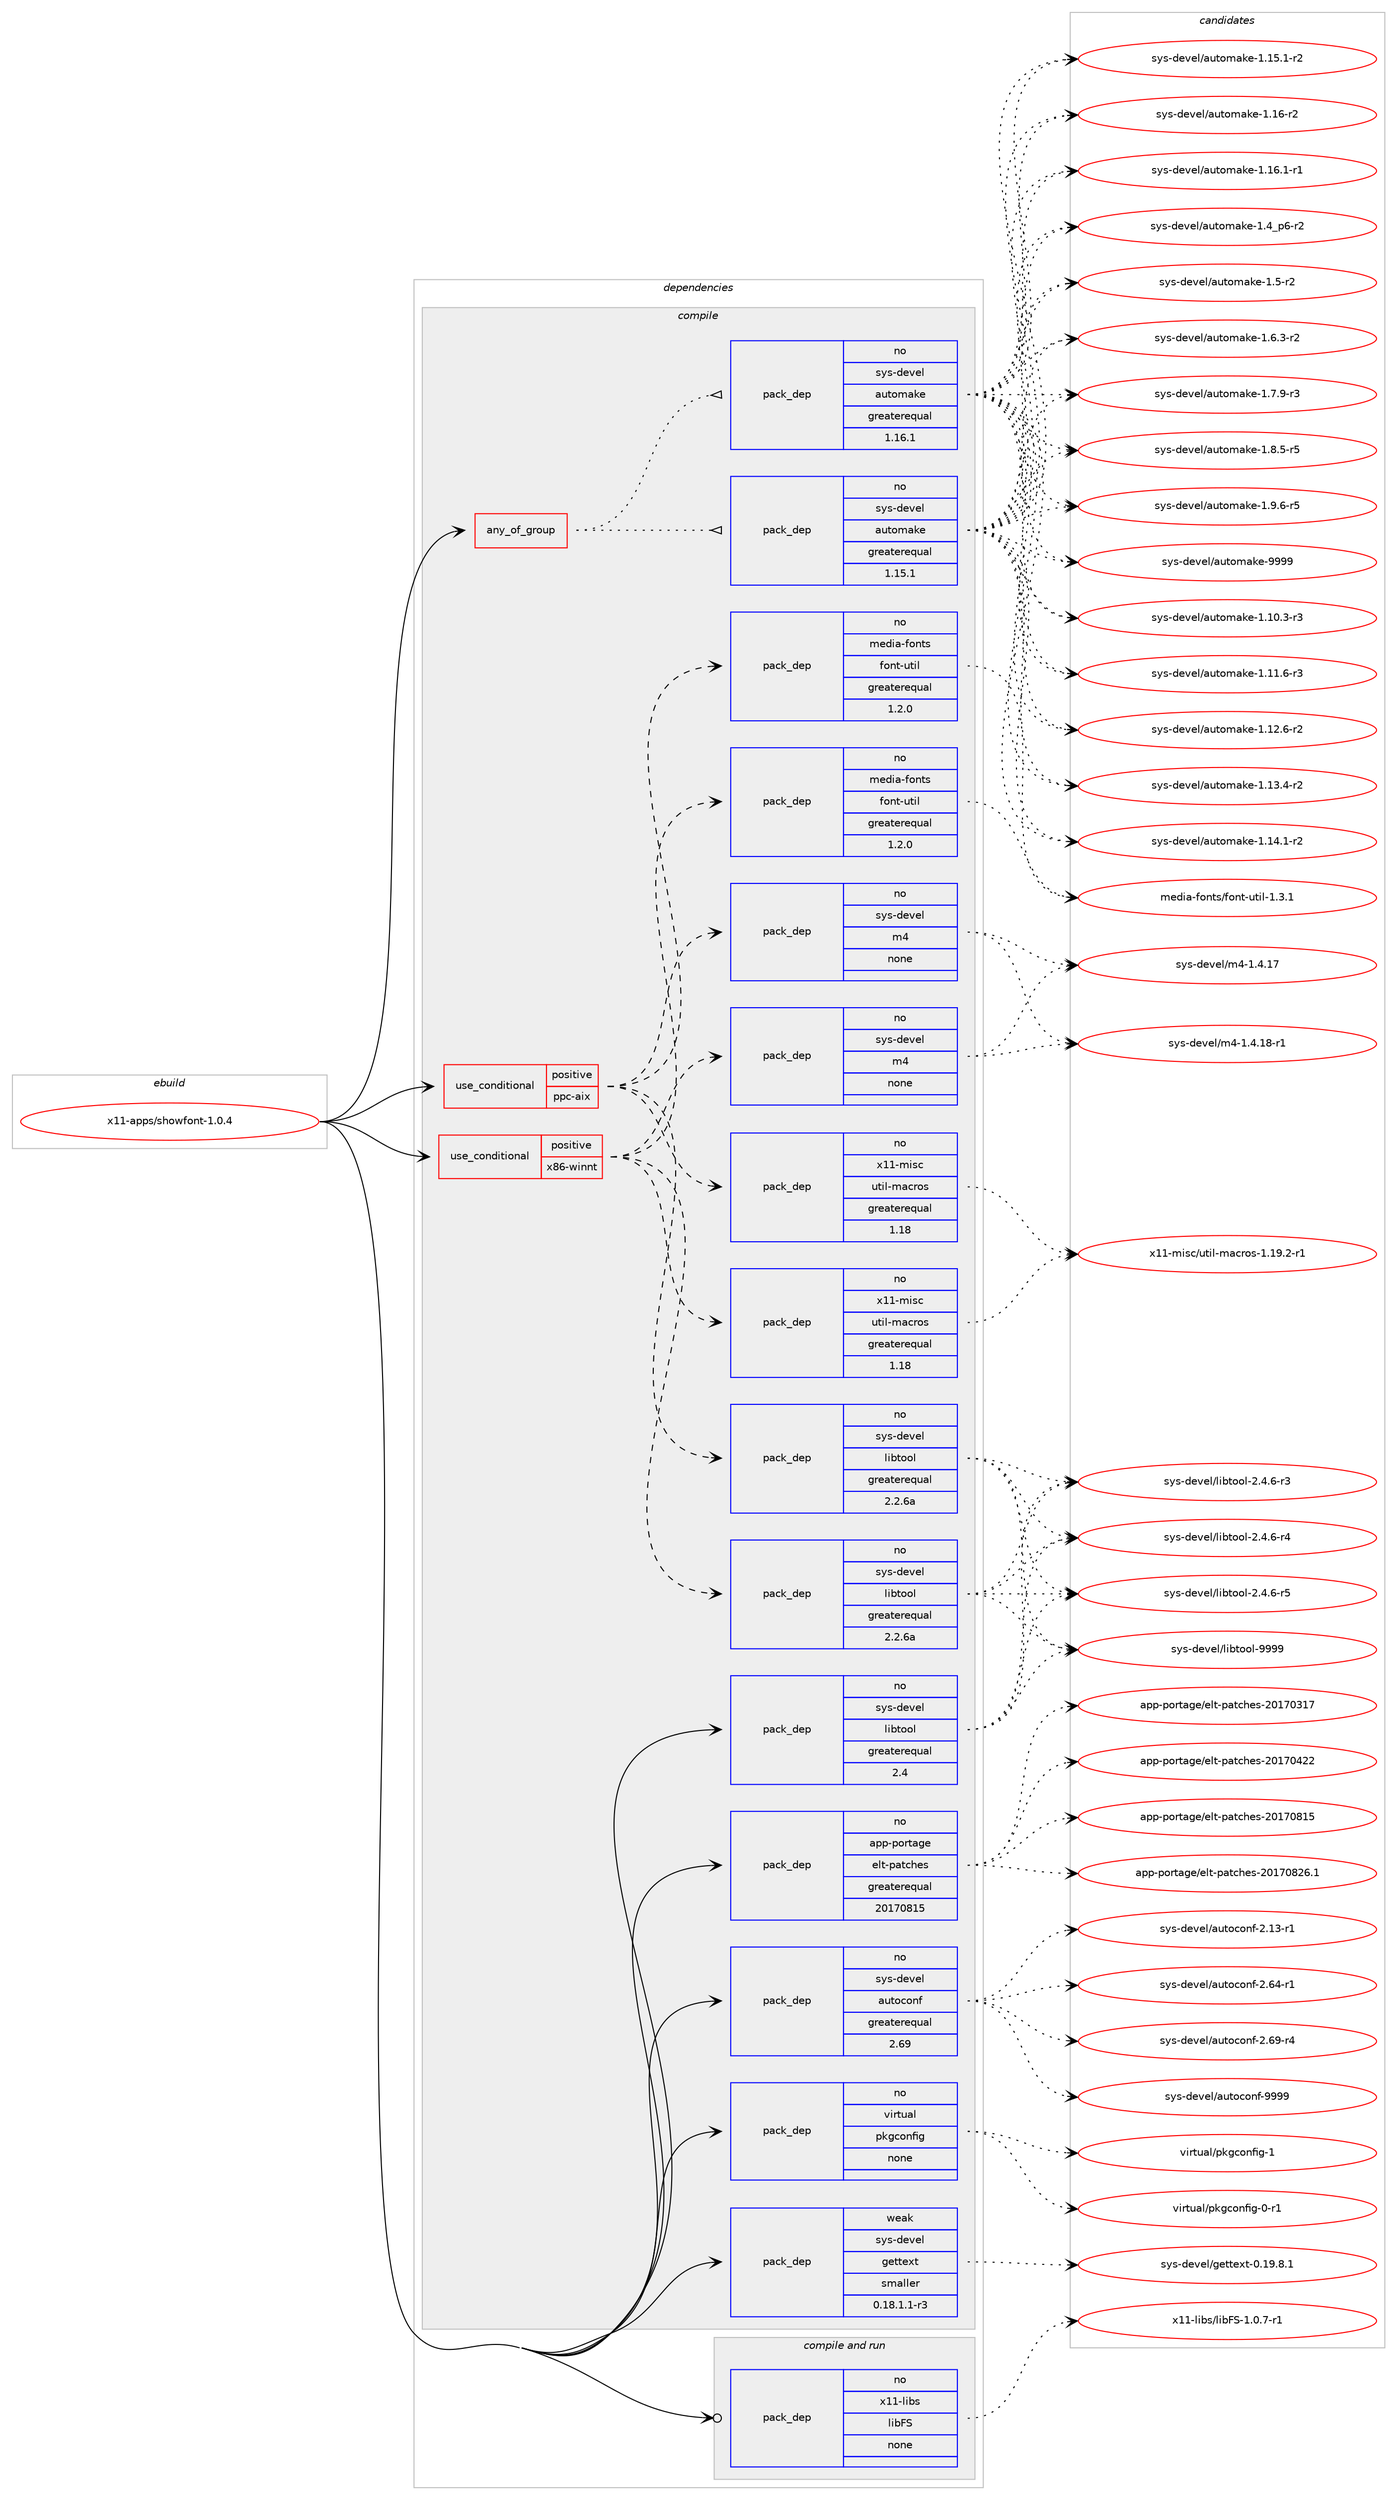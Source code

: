 digraph prolog {

# *************
# Graph options
# *************

newrank=true;
concentrate=true;
compound=true;
graph [rankdir=LR,fontname=Helvetica,fontsize=10,ranksep=1.5];#, ranksep=2.5, nodesep=0.2];
edge  [arrowhead=vee];
node  [fontname=Helvetica,fontsize=10];

# **********
# The ebuild
# **********

subgraph cluster_leftcol {
color=gray;
rank=same;
label=<<i>ebuild</i>>;
id [label="x11-apps/showfont-1.0.4", color=red, width=4, href="../x11-apps/showfont-1.0.4.svg"];
}

# ****************
# The dependencies
# ****************

subgraph cluster_midcol {
color=gray;
label=<<i>dependencies</i>>;
subgraph cluster_compile {
fillcolor="#eeeeee";
style=filled;
label=<<i>compile</i>>;
subgraph any28353 {
dependency1753814 [label=<<TABLE BORDER="0" CELLBORDER="1" CELLSPACING="0" CELLPADDING="4"><TR><TD CELLPADDING="10">any_of_group</TD></TR></TABLE>>, shape=none, color=red];subgraph pack1259168 {
dependency1753815 [label=<<TABLE BORDER="0" CELLBORDER="1" CELLSPACING="0" CELLPADDING="4" WIDTH="220"><TR><TD ROWSPAN="6" CELLPADDING="30">pack_dep</TD></TR><TR><TD WIDTH="110">no</TD></TR><TR><TD>sys-devel</TD></TR><TR><TD>automake</TD></TR><TR><TD>greaterequal</TD></TR><TR><TD>1.16.1</TD></TR></TABLE>>, shape=none, color=blue];
}
dependency1753814:e -> dependency1753815:w [weight=20,style="dotted",arrowhead="oinv"];
subgraph pack1259169 {
dependency1753816 [label=<<TABLE BORDER="0" CELLBORDER="1" CELLSPACING="0" CELLPADDING="4" WIDTH="220"><TR><TD ROWSPAN="6" CELLPADDING="30">pack_dep</TD></TR><TR><TD WIDTH="110">no</TD></TR><TR><TD>sys-devel</TD></TR><TR><TD>automake</TD></TR><TR><TD>greaterequal</TD></TR><TR><TD>1.15.1</TD></TR></TABLE>>, shape=none, color=blue];
}
dependency1753814:e -> dependency1753816:w [weight=20,style="dotted",arrowhead="oinv"];
}
id:e -> dependency1753814:w [weight=20,style="solid",arrowhead="vee"];
subgraph cond465290 {
dependency1753817 [label=<<TABLE BORDER="0" CELLBORDER="1" CELLSPACING="0" CELLPADDING="4"><TR><TD ROWSPAN="3" CELLPADDING="10">use_conditional</TD></TR><TR><TD>positive</TD></TR><TR><TD>ppc-aix</TD></TR></TABLE>>, shape=none, color=red];
subgraph pack1259170 {
dependency1753818 [label=<<TABLE BORDER="0" CELLBORDER="1" CELLSPACING="0" CELLPADDING="4" WIDTH="220"><TR><TD ROWSPAN="6" CELLPADDING="30">pack_dep</TD></TR><TR><TD WIDTH="110">no</TD></TR><TR><TD>sys-devel</TD></TR><TR><TD>libtool</TD></TR><TR><TD>greaterequal</TD></TR><TR><TD>2.2.6a</TD></TR></TABLE>>, shape=none, color=blue];
}
dependency1753817:e -> dependency1753818:w [weight=20,style="dashed",arrowhead="vee"];
subgraph pack1259171 {
dependency1753819 [label=<<TABLE BORDER="0" CELLBORDER="1" CELLSPACING="0" CELLPADDING="4" WIDTH="220"><TR><TD ROWSPAN="6" CELLPADDING="30">pack_dep</TD></TR><TR><TD WIDTH="110">no</TD></TR><TR><TD>sys-devel</TD></TR><TR><TD>m4</TD></TR><TR><TD>none</TD></TR><TR><TD></TD></TR></TABLE>>, shape=none, color=blue];
}
dependency1753817:e -> dependency1753819:w [weight=20,style="dashed",arrowhead="vee"];
subgraph pack1259172 {
dependency1753820 [label=<<TABLE BORDER="0" CELLBORDER="1" CELLSPACING="0" CELLPADDING="4" WIDTH="220"><TR><TD ROWSPAN="6" CELLPADDING="30">pack_dep</TD></TR><TR><TD WIDTH="110">no</TD></TR><TR><TD>x11-misc</TD></TR><TR><TD>util-macros</TD></TR><TR><TD>greaterequal</TD></TR><TR><TD>1.18</TD></TR></TABLE>>, shape=none, color=blue];
}
dependency1753817:e -> dependency1753820:w [weight=20,style="dashed",arrowhead="vee"];
subgraph pack1259173 {
dependency1753821 [label=<<TABLE BORDER="0" CELLBORDER="1" CELLSPACING="0" CELLPADDING="4" WIDTH="220"><TR><TD ROWSPAN="6" CELLPADDING="30">pack_dep</TD></TR><TR><TD WIDTH="110">no</TD></TR><TR><TD>media-fonts</TD></TR><TR><TD>font-util</TD></TR><TR><TD>greaterequal</TD></TR><TR><TD>1.2.0</TD></TR></TABLE>>, shape=none, color=blue];
}
dependency1753817:e -> dependency1753821:w [weight=20,style="dashed",arrowhead="vee"];
}
id:e -> dependency1753817:w [weight=20,style="solid",arrowhead="vee"];
subgraph cond465291 {
dependency1753822 [label=<<TABLE BORDER="0" CELLBORDER="1" CELLSPACING="0" CELLPADDING="4"><TR><TD ROWSPAN="3" CELLPADDING="10">use_conditional</TD></TR><TR><TD>positive</TD></TR><TR><TD>x86-winnt</TD></TR></TABLE>>, shape=none, color=red];
subgraph pack1259174 {
dependency1753823 [label=<<TABLE BORDER="0" CELLBORDER="1" CELLSPACING="0" CELLPADDING="4" WIDTH="220"><TR><TD ROWSPAN="6" CELLPADDING="30">pack_dep</TD></TR><TR><TD WIDTH="110">no</TD></TR><TR><TD>sys-devel</TD></TR><TR><TD>libtool</TD></TR><TR><TD>greaterequal</TD></TR><TR><TD>2.2.6a</TD></TR></TABLE>>, shape=none, color=blue];
}
dependency1753822:e -> dependency1753823:w [weight=20,style="dashed",arrowhead="vee"];
subgraph pack1259175 {
dependency1753824 [label=<<TABLE BORDER="0" CELLBORDER="1" CELLSPACING="0" CELLPADDING="4" WIDTH="220"><TR><TD ROWSPAN="6" CELLPADDING="30">pack_dep</TD></TR><TR><TD WIDTH="110">no</TD></TR><TR><TD>sys-devel</TD></TR><TR><TD>m4</TD></TR><TR><TD>none</TD></TR><TR><TD></TD></TR></TABLE>>, shape=none, color=blue];
}
dependency1753822:e -> dependency1753824:w [weight=20,style="dashed",arrowhead="vee"];
subgraph pack1259176 {
dependency1753825 [label=<<TABLE BORDER="0" CELLBORDER="1" CELLSPACING="0" CELLPADDING="4" WIDTH="220"><TR><TD ROWSPAN="6" CELLPADDING="30">pack_dep</TD></TR><TR><TD WIDTH="110">no</TD></TR><TR><TD>x11-misc</TD></TR><TR><TD>util-macros</TD></TR><TR><TD>greaterequal</TD></TR><TR><TD>1.18</TD></TR></TABLE>>, shape=none, color=blue];
}
dependency1753822:e -> dependency1753825:w [weight=20,style="dashed",arrowhead="vee"];
subgraph pack1259177 {
dependency1753826 [label=<<TABLE BORDER="0" CELLBORDER="1" CELLSPACING="0" CELLPADDING="4" WIDTH="220"><TR><TD ROWSPAN="6" CELLPADDING="30">pack_dep</TD></TR><TR><TD WIDTH="110">no</TD></TR><TR><TD>media-fonts</TD></TR><TR><TD>font-util</TD></TR><TR><TD>greaterequal</TD></TR><TR><TD>1.2.0</TD></TR></TABLE>>, shape=none, color=blue];
}
dependency1753822:e -> dependency1753826:w [weight=20,style="dashed",arrowhead="vee"];
}
id:e -> dependency1753822:w [weight=20,style="solid",arrowhead="vee"];
subgraph pack1259178 {
dependency1753827 [label=<<TABLE BORDER="0" CELLBORDER="1" CELLSPACING="0" CELLPADDING="4" WIDTH="220"><TR><TD ROWSPAN="6" CELLPADDING="30">pack_dep</TD></TR><TR><TD WIDTH="110">no</TD></TR><TR><TD>app-portage</TD></TR><TR><TD>elt-patches</TD></TR><TR><TD>greaterequal</TD></TR><TR><TD>20170815</TD></TR></TABLE>>, shape=none, color=blue];
}
id:e -> dependency1753827:w [weight=20,style="solid",arrowhead="vee"];
subgraph pack1259179 {
dependency1753828 [label=<<TABLE BORDER="0" CELLBORDER="1" CELLSPACING="0" CELLPADDING="4" WIDTH="220"><TR><TD ROWSPAN="6" CELLPADDING="30">pack_dep</TD></TR><TR><TD WIDTH="110">no</TD></TR><TR><TD>sys-devel</TD></TR><TR><TD>autoconf</TD></TR><TR><TD>greaterequal</TD></TR><TR><TD>2.69</TD></TR></TABLE>>, shape=none, color=blue];
}
id:e -> dependency1753828:w [weight=20,style="solid",arrowhead="vee"];
subgraph pack1259180 {
dependency1753829 [label=<<TABLE BORDER="0" CELLBORDER="1" CELLSPACING="0" CELLPADDING="4" WIDTH="220"><TR><TD ROWSPAN="6" CELLPADDING="30">pack_dep</TD></TR><TR><TD WIDTH="110">no</TD></TR><TR><TD>sys-devel</TD></TR><TR><TD>libtool</TD></TR><TR><TD>greaterequal</TD></TR><TR><TD>2.4</TD></TR></TABLE>>, shape=none, color=blue];
}
id:e -> dependency1753829:w [weight=20,style="solid",arrowhead="vee"];
subgraph pack1259181 {
dependency1753830 [label=<<TABLE BORDER="0" CELLBORDER="1" CELLSPACING="0" CELLPADDING="4" WIDTH="220"><TR><TD ROWSPAN="6" CELLPADDING="30">pack_dep</TD></TR><TR><TD WIDTH="110">no</TD></TR><TR><TD>virtual</TD></TR><TR><TD>pkgconfig</TD></TR><TR><TD>none</TD></TR><TR><TD></TD></TR></TABLE>>, shape=none, color=blue];
}
id:e -> dependency1753830:w [weight=20,style="solid",arrowhead="vee"];
subgraph pack1259182 {
dependency1753831 [label=<<TABLE BORDER="0" CELLBORDER="1" CELLSPACING="0" CELLPADDING="4" WIDTH="220"><TR><TD ROWSPAN="6" CELLPADDING="30">pack_dep</TD></TR><TR><TD WIDTH="110">weak</TD></TR><TR><TD>sys-devel</TD></TR><TR><TD>gettext</TD></TR><TR><TD>smaller</TD></TR><TR><TD>0.18.1.1-r3</TD></TR></TABLE>>, shape=none, color=blue];
}
id:e -> dependency1753831:w [weight=20,style="solid",arrowhead="vee"];
}
subgraph cluster_compileandrun {
fillcolor="#eeeeee";
style=filled;
label=<<i>compile and run</i>>;
subgraph pack1259183 {
dependency1753832 [label=<<TABLE BORDER="0" CELLBORDER="1" CELLSPACING="0" CELLPADDING="4" WIDTH="220"><TR><TD ROWSPAN="6" CELLPADDING="30">pack_dep</TD></TR><TR><TD WIDTH="110">no</TD></TR><TR><TD>x11-libs</TD></TR><TR><TD>libFS</TD></TR><TR><TD>none</TD></TR><TR><TD></TD></TR></TABLE>>, shape=none, color=blue];
}
id:e -> dependency1753832:w [weight=20,style="solid",arrowhead="odotvee"];
}
subgraph cluster_run {
fillcolor="#eeeeee";
style=filled;
label=<<i>run</i>>;
}
}

# **************
# The candidates
# **************

subgraph cluster_choices {
rank=same;
color=gray;
label=<<i>candidates</i>>;

subgraph choice1259168 {
color=black;
nodesep=1;
choice11512111545100101118101108479711711611110997107101454946494846514511451 [label="sys-devel/automake-1.10.3-r3", color=red, width=4,href="../sys-devel/automake-1.10.3-r3.svg"];
choice11512111545100101118101108479711711611110997107101454946494946544511451 [label="sys-devel/automake-1.11.6-r3", color=red, width=4,href="../sys-devel/automake-1.11.6-r3.svg"];
choice11512111545100101118101108479711711611110997107101454946495046544511450 [label="sys-devel/automake-1.12.6-r2", color=red, width=4,href="../sys-devel/automake-1.12.6-r2.svg"];
choice11512111545100101118101108479711711611110997107101454946495146524511450 [label="sys-devel/automake-1.13.4-r2", color=red, width=4,href="../sys-devel/automake-1.13.4-r2.svg"];
choice11512111545100101118101108479711711611110997107101454946495246494511450 [label="sys-devel/automake-1.14.1-r2", color=red, width=4,href="../sys-devel/automake-1.14.1-r2.svg"];
choice11512111545100101118101108479711711611110997107101454946495346494511450 [label="sys-devel/automake-1.15.1-r2", color=red, width=4,href="../sys-devel/automake-1.15.1-r2.svg"];
choice1151211154510010111810110847971171161111099710710145494649544511450 [label="sys-devel/automake-1.16-r2", color=red, width=4,href="../sys-devel/automake-1.16-r2.svg"];
choice11512111545100101118101108479711711611110997107101454946495446494511449 [label="sys-devel/automake-1.16.1-r1", color=red, width=4,href="../sys-devel/automake-1.16.1-r1.svg"];
choice115121115451001011181011084797117116111109971071014549465295112544511450 [label="sys-devel/automake-1.4_p6-r2", color=red, width=4,href="../sys-devel/automake-1.4_p6-r2.svg"];
choice11512111545100101118101108479711711611110997107101454946534511450 [label="sys-devel/automake-1.5-r2", color=red, width=4,href="../sys-devel/automake-1.5-r2.svg"];
choice115121115451001011181011084797117116111109971071014549465446514511450 [label="sys-devel/automake-1.6.3-r2", color=red, width=4,href="../sys-devel/automake-1.6.3-r2.svg"];
choice115121115451001011181011084797117116111109971071014549465546574511451 [label="sys-devel/automake-1.7.9-r3", color=red, width=4,href="../sys-devel/automake-1.7.9-r3.svg"];
choice115121115451001011181011084797117116111109971071014549465646534511453 [label="sys-devel/automake-1.8.5-r5", color=red, width=4,href="../sys-devel/automake-1.8.5-r5.svg"];
choice115121115451001011181011084797117116111109971071014549465746544511453 [label="sys-devel/automake-1.9.6-r5", color=red, width=4,href="../sys-devel/automake-1.9.6-r5.svg"];
choice115121115451001011181011084797117116111109971071014557575757 [label="sys-devel/automake-9999", color=red, width=4,href="../sys-devel/automake-9999.svg"];
dependency1753815:e -> choice11512111545100101118101108479711711611110997107101454946494846514511451:w [style=dotted,weight="100"];
dependency1753815:e -> choice11512111545100101118101108479711711611110997107101454946494946544511451:w [style=dotted,weight="100"];
dependency1753815:e -> choice11512111545100101118101108479711711611110997107101454946495046544511450:w [style=dotted,weight="100"];
dependency1753815:e -> choice11512111545100101118101108479711711611110997107101454946495146524511450:w [style=dotted,weight="100"];
dependency1753815:e -> choice11512111545100101118101108479711711611110997107101454946495246494511450:w [style=dotted,weight="100"];
dependency1753815:e -> choice11512111545100101118101108479711711611110997107101454946495346494511450:w [style=dotted,weight="100"];
dependency1753815:e -> choice1151211154510010111810110847971171161111099710710145494649544511450:w [style=dotted,weight="100"];
dependency1753815:e -> choice11512111545100101118101108479711711611110997107101454946495446494511449:w [style=dotted,weight="100"];
dependency1753815:e -> choice115121115451001011181011084797117116111109971071014549465295112544511450:w [style=dotted,weight="100"];
dependency1753815:e -> choice11512111545100101118101108479711711611110997107101454946534511450:w [style=dotted,weight="100"];
dependency1753815:e -> choice115121115451001011181011084797117116111109971071014549465446514511450:w [style=dotted,weight="100"];
dependency1753815:e -> choice115121115451001011181011084797117116111109971071014549465546574511451:w [style=dotted,weight="100"];
dependency1753815:e -> choice115121115451001011181011084797117116111109971071014549465646534511453:w [style=dotted,weight="100"];
dependency1753815:e -> choice115121115451001011181011084797117116111109971071014549465746544511453:w [style=dotted,weight="100"];
dependency1753815:e -> choice115121115451001011181011084797117116111109971071014557575757:w [style=dotted,weight="100"];
}
subgraph choice1259169 {
color=black;
nodesep=1;
choice11512111545100101118101108479711711611110997107101454946494846514511451 [label="sys-devel/automake-1.10.3-r3", color=red, width=4,href="../sys-devel/automake-1.10.3-r3.svg"];
choice11512111545100101118101108479711711611110997107101454946494946544511451 [label="sys-devel/automake-1.11.6-r3", color=red, width=4,href="../sys-devel/automake-1.11.6-r3.svg"];
choice11512111545100101118101108479711711611110997107101454946495046544511450 [label="sys-devel/automake-1.12.6-r2", color=red, width=4,href="../sys-devel/automake-1.12.6-r2.svg"];
choice11512111545100101118101108479711711611110997107101454946495146524511450 [label="sys-devel/automake-1.13.4-r2", color=red, width=4,href="../sys-devel/automake-1.13.4-r2.svg"];
choice11512111545100101118101108479711711611110997107101454946495246494511450 [label="sys-devel/automake-1.14.1-r2", color=red, width=4,href="../sys-devel/automake-1.14.1-r2.svg"];
choice11512111545100101118101108479711711611110997107101454946495346494511450 [label="sys-devel/automake-1.15.1-r2", color=red, width=4,href="../sys-devel/automake-1.15.1-r2.svg"];
choice1151211154510010111810110847971171161111099710710145494649544511450 [label="sys-devel/automake-1.16-r2", color=red, width=4,href="../sys-devel/automake-1.16-r2.svg"];
choice11512111545100101118101108479711711611110997107101454946495446494511449 [label="sys-devel/automake-1.16.1-r1", color=red, width=4,href="../sys-devel/automake-1.16.1-r1.svg"];
choice115121115451001011181011084797117116111109971071014549465295112544511450 [label="sys-devel/automake-1.4_p6-r2", color=red, width=4,href="../sys-devel/automake-1.4_p6-r2.svg"];
choice11512111545100101118101108479711711611110997107101454946534511450 [label="sys-devel/automake-1.5-r2", color=red, width=4,href="../sys-devel/automake-1.5-r2.svg"];
choice115121115451001011181011084797117116111109971071014549465446514511450 [label="sys-devel/automake-1.6.3-r2", color=red, width=4,href="../sys-devel/automake-1.6.3-r2.svg"];
choice115121115451001011181011084797117116111109971071014549465546574511451 [label="sys-devel/automake-1.7.9-r3", color=red, width=4,href="../sys-devel/automake-1.7.9-r3.svg"];
choice115121115451001011181011084797117116111109971071014549465646534511453 [label="sys-devel/automake-1.8.5-r5", color=red, width=4,href="../sys-devel/automake-1.8.5-r5.svg"];
choice115121115451001011181011084797117116111109971071014549465746544511453 [label="sys-devel/automake-1.9.6-r5", color=red, width=4,href="../sys-devel/automake-1.9.6-r5.svg"];
choice115121115451001011181011084797117116111109971071014557575757 [label="sys-devel/automake-9999", color=red, width=4,href="../sys-devel/automake-9999.svg"];
dependency1753816:e -> choice11512111545100101118101108479711711611110997107101454946494846514511451:w [style=dotted,weight="100"];
dependency1753816:e -> choice11512111545100101118101108479711711611110997107101454946494946544511451:w [style=dotted,weight="100"];
dependency1753816:e -> choice11512111545100101118101108479711711611110997107101454946495046544511450:w [style=dotted,weight="100"];
dependency1753816:e -> choice11512111545100101118101108479711711611110997107101454946495146524511450:w [style=dotted,weight="100"];
dependency1753816:e -> choice11512111545100101118101108479711711611110997107101454946495246494511450:w [style=dotted,weight="100"];
dependency1753816:e -> choice11512111545100101118101108479711711611110997107101454946495346494511450:w [style=dotted,weight="100"];
dependency1753816:e -> choice1151211154510010111810110847971171161111099710710145494649544511450:w [style=dotted,weight="100"];
dependency1753816:e -> choice11512111545100101118101108479711711611110997107101454946495446494511449:w [style=dotted,weight="100"];
dependency1753816:e -> choice115121115451001011181011084797117116111109971071014549465295112544511450:w [style=dotted,weight="100"];
dependency1753816:e -> choice11512111545100101118101108479711711611110997107101454946534511450:w [style=dotted,weight="100"];
dependency1753816:e -> choice115121115451001011181011084797117116111109971071014549465446514511450:w [style=dotted,weight="100"];
dependency1753816:e -> choice115121115451001011181011084797117116111109971071014549465546574511451:w [style=dotted,weight="100"];
dependency1753816:e -> choice115121115451001011181011084797117116111109971071014549465646534511453:w [style=dotted,weight="100"];
dependency1753816:e -> choice115121115451001011181011084797117116111109971071014549465746544511453:w [style=dotted,weight="100"];
dependency1753816:e -> choice115121115451001011181011084797117116111109971071014557575757:w [style=dotted,weight="100"];
}
subgraph choice1259170 {
color=black;
nodesep=1;
choice1151211154510010111810110847108105981161111111084550465246544511451 [label="sys-devel/libtool-2.4.6-r3", color=red, width=4,href="../sys-devel/libtool-2.4.6-r3.svg"];
choice1151211154510010111810110847108105981161111111084550465246544511452 [label="sys-devel/libtool-2.4.6-r4", color=red, width=4,href="../sys-devel/libtool-2.4.6-r4.svg"];
choice1151211154510010111810110847108105981161111111084550465246544511453 [label="sys-devel/libtool-2.4.6-r5", color=red, width=4,href="../sys-devel/libtool-2.4.6-r5.svg"];
choice1151211154510010111810110847108105981161111111084557575757 [label="sys-devel/libtool-9999", color=red, width=4,href="../sys-devel/libtool-9999.svg"];
dependency1753818:e -> choice1151211154510010111810110847108105981161111111084550465246544511451:w [style=dotted,weight="100"];
dependency1753818:e -> choice1151211154510010111810110847108105981161111111084550465246544511452:w [style=dotted,weight="100"];
dependency1753818:e -> choice1151211154510010111810110847108105981161111111084550465246544511453:w [style=dotted,weight="100"];
dependency1753818:e -> choice1151211154510010111810110847108105981161111111084557575757:w [style=dotted,weight="100"];
}
subgraph choice1259171 {
color=black;
nodesep=1;
choice11512111545100101118101108471095245494652464955 [label="sys-devel/m4-1.4.17", color=red, width=4,href="../sys-devel/m4-1.4.17.svg"];
choice115121115451001011181011084710952454946524649564511449 [label="sys-devel/m4-1.4.18-r1", color=red, width=4,href="../sys-devel/m4-1.4.18-r1.svg"];
dependency1753819:e -> choice11512111545100101118101108471095245494652464955:w [style=dotted,weight="100"];
dependency1753819:e -> choice115121115451001011181011084710952454946524649564511449:w [style=dotted,weight="100"];
}
subgraph choice1259172 {
color=black;
nodesep=1;
choice1204949451091051159947117116105108451099799114111115454946495746504511449 [label="x11-misc/util-macros-1.19.2-r1", color=red, width=4,href="../x11-misc/util-macros-1.19.2-r1.svg"];
dependency1753820:e -> choice1204949451091051159947117116105108451099799114111115454946495746504511449:w [style=dotted,weight="100"];
}
subgraph choice1259173 {
color=black;
nodesep=1;
choice10910110010597451021111101161154710211111011645117116105108454946514649 [label="media-fonts/font-util-1.3.1", color=red, width=4,href="../media-fonts/font-util-1.3.1.svg"];
dependency1753821:e -> choice10910110010597451021111101161154710211111011645117116105108454946514649:w [style=dotted,weight="100"];
}
subgraph choice1259174 {
color=black;
nodesep=1;
choice1151211154510010111810110847108105981161111111084550465246544511451 [label="sys-devel/libtool-2.4.6-r3", color=red, width=4,href="../sys-devel/libtool-2.4.6-r3.svg"];
choice1151211154510010111810110847108105981161111111084550465246544511452 [label="sys-devel/libtool-2.4.6-r4", color=red, width=4,href="../sys-devel/libtool-2.4.6-r4.svg"];
choice1151211154510010111810110847108105981161111111084550465246544511453 [label="sys-devel/libtool-2.4.6-r5", color=red, width=4,href="../sys-devel/libtool-2.4.6-r5.svg"];
choice1151211154510010111810110847108105981161111111084557575757 [label="sys-devel/libtool-9999", color=red, width=4,href="../sys-devel/libtool-9999.svg"];
dependency1753823:e -> choice1151211154510010111810110847108105981161111111084550465246544511451:w [style=dotted,weight="100"];
dependency1753823:e -> choice1151211154510010111810110847108105981161111111084550465246544511452:w [style=dotted,weight="100"];
dependency1753823:e -> choice1151211154510010111810110847108105981161111111084550465246544511453:w [style=dotted,weight="100"];
dependency1753823:e -> choice1151211154510010111810110847108105981161111111084557575757:w [style=dotted,weight="100"];
}
subgraph choice1259175 {
color=black;
nodesep=1;
choice11512111545100101118101108471095245494652464955 [label="sys-devel/m4-1.4.17", color=red, width=4,href="../sys-devel/m4-1.4.17.svg"];
choice115121115451001011181011084710952454946524649564511449 [label="sys-devel/m4-1.4.18-r1", color=red, width=4,href="../sys-devel/m4-1.4.18-r1.svg"];
dependency1753824:e -> choice11512111545100101118101108471095245494652464955:w [style=dotted,weight="100"];
dependency1753824:e -> choice115121115451001011181011084710952454946524649564511449:w [style=dotted,weight="100"];
}
subgraph choice1259176 {
color=black;
nodesep=1;
choice1204949451091051159947117116105108451099799114111115454946495746504511449 [label="x11-misc/util-macros-1.19.2-r1", color=red, width=4,href="../x11-misc/util-macros-1.19.2-r1.svg"];
dependency1753825:e -> choice1204949451091051159947117116105108451099799114111115454946495746504511449:w [style=dotted,weight="100"];
}
subgraph choice1259177 {
color=black;
nodesep=1;
choice10910110010597451021111101161154710211111011645117116105108454946514649 [label="media-fonts/font-util-1.3.1", color=red, width=4,href="../media-fonts/font-util-1.3.1.svg"];
dependency1753826:e -> choice10910110010597451021111101161154710211111011645117116105108454946514649:w [style=dotted,weight="100"];
}
subgraph choice1259178 {
color=black;
nodesep=1;
choice97112112451121111141169710310147101108116451129711699104101115455048495548514955 [label="app-portage/elt-patches-20170317", color=red, width=4,href="../app-portage/elt-patches-20170317.svg"];
choice97112112451121111141169710310147101108116451129711699104101115455048495548525050 [label="app-portage/elt-patches-20170422", color=red, width=4,href="../app-portage/elt-patches-20170422.svg"];
choice97112112451121111141169710310147101108116451129711699104101115455048495548564953 [label="app-portage/elt-patches-20170815", color=red, width=4,href="../app-portage/elt-patches-20170815.svg"];
choice971121124511211111411697103101471011081164511297116991041011154550484955485650544649 [label="app-portage/elt-patches-20170826.1", color=red, width=4,href="../app-portage/elt-patches-20170826.1.svg"];
dependency1753827:e -> choice97112112451121111141169710310147101108116451129711699104101115455048495548514955:w [style=dotted,weight="100"];
dependency1753827:e -> choice97112112451121111141169710310147101108116451129711699104101115455048495548525050:w [style=dotted,weight="100"];
dependency1753827:e -> choice97112112451121111141169710310147101108116451129711699104101115455048495548564953:w [style=dotted,weight="100"];
dependency1753827:e -> choice971121124511211111411697103101471011081164511297116991041011154550484955485650544649:w [style=dotted,weight="100"];
}
subgraph choice1259179 {
color=black;
nodesep=1;
choice1151211154510010111810110847971171161119911111010245504649514511449 [label="sys-devel/autoconf-2.13-r1", color=red, width=4,href="../sys-devel/autoconf-2.13-r1.svg"];
choice1151211154510010111810110847971171161119911111010245504654524511449 [label="sys-devel/autoconf-2.64-r1", color=red, width=4,href="../sys-devel/autoconf-2.64-r1.svg"];
choice1151211154510010111810110847971171161119911111010245504654574511452 [label="sys-devel/autoconf-2.69-r4", color=red, width=4,href="../sys-devel/autoconf-2.69-r4.svg"];
choice115121115451001011181011084797117116111991111101024557575757 [label="sys-devel/autoconf-9999", color=red, width=4,href="../sys-devel/autoconf-9999.svg"];
dependency1753828:e -> choice1151211154510010111810110847971171161119911111010245504649514511449:w [style=dotted,weight="100"];
dependency1753828:e -> choice1151211154510010111810110847971171161119911111010245504654524511449:w [style=dotted,weight="100"];
dependency1753828:e -> choice1151211154510010111810110847971171161119911111010245504654574511452:w [style=dotted,weight="100"];
dependency1753828:e -> choice115121115451001011181011084797117116111991111101024557575757:w [style=dotted,weight="100"];
}
subgraph choice1259180 {
color=black;
nodesep=1;
choice1151211154510010111810110847108105981161111111084550465246544511451 [label="sys-devel/libtool-2.4.6-r3", color=red, width=4,href="../sys-devel/libtool-2.4.6-r3.svg"];
choice1151211154510010111810110847108105981161111111084550465246544511452 [label="sys-devel/libtool-2.4.6-r4", color=red, width=4,href="../sys-devel/libtool-2.4.6-r4.svg"];
choice1151211154510010111810110847108105981161111111084550465246544511453 [label="sys-devel/libtool-2.4.6-r5", color=red, width=4,href="../sys-devel/libtool-2.4.6-r5.svg"];
choice1151211154510010111810110847108105981161111111084557575757 [label="sys-devel/libtool-9999", color=red, width=4,href="../sys-devel/libtool-9999.svg"];
dependency1753829:e -> choice1151211154510010111810110847108105981161111111084550465246544511451:w [style=dotted,weight="100"];
dependency1753829:e -> choice1151211154510010111810110847108105981161111111084550465246544511452:w [style=dotted,weight="100"];
dependency1753829:e -> choice1151211154510010111810110847108105981161111111084550465246544511453:w [style=dotted,weight="100"];
dependency1753829:e -> choice1151211154510010111810110847108105981161111111084557575757:w [style=dotted,weight="100"];
}
subgraph choice1259181 {
color=black;
nodesep=1;
choice11810511411611797108471121071039911111010210510345484511449 [label="virtual/pkgconfig-0-r1", color=red, width=4,href="../virtual/pkgconfig-0-r1.svg"];
choice1181051141161179710847112107103991111101021051034549 [label="virtual/pkgconfig-1", color=red, width=4,href="../virtual/pkgconfig-1.svg"];
dependency1753830:e -> choice11810511411611797108471121071039911111010210510345484511449:w [style=dotted,weight="100"];
dependency1753830:e -> choice1181051141161179710847112107103991111101021051034549:w [style=dotted,weight="100"];
}
subgraph choice1259182 {
color=black;
nodesep=1;
choice1151211154510010111810110847103101116116101120116454846495746564649 [label="sys-devel/gettext-0.19.8.1", color=red, width=4,href="../sys-devel/gettext-0.19.8.1.svg"];
dependency1753831:e -> choice1151211154510010111810110847103101116116101120116454846495746564649:w [style=dotted,weight="100"];
}
subgraph choice1259183 {
color=black;
nodesep=1;
choice12049494510810598115471081059870834549464846554511449 [label="x11-libs/libFS-1.0.7-r1", color=red, width=4,href="../x11-libs/libFS-1.0.7-r1.svg"];
dependency1753832:e -> choice12049494510810598115471081059870834549464846554511449:w [style=dotted,weight="100"];
}
}

}
